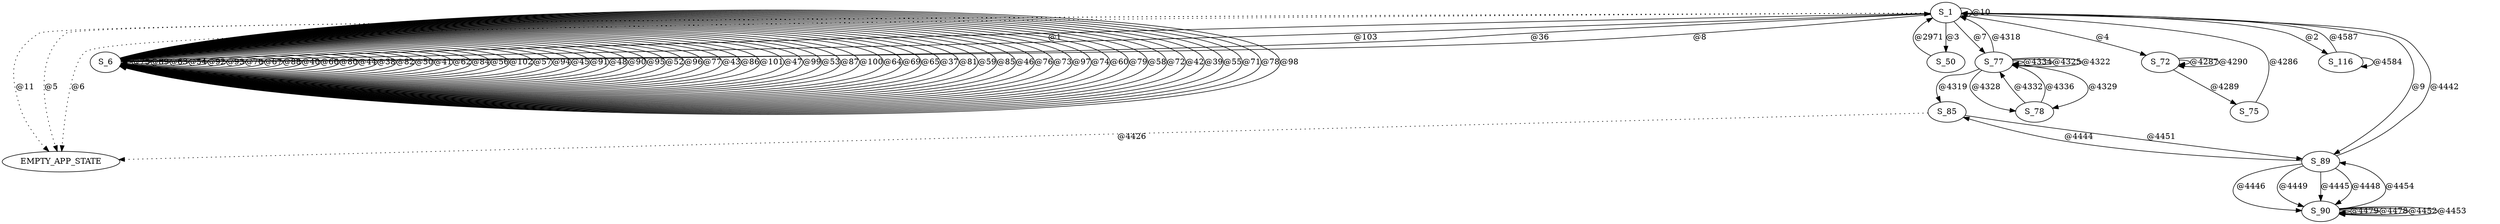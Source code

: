 digraph graphtest {
  S_1 -> EMPTY_APP_STATE  [ style=dotted,label="@11"] ;
  S_1 -> S_1  [ label="@10"] ;
  S_1 -> S_6  [ label="@8"] ;
  S_1 -> S_50  [ label="@3"] ;
  S_1 -> S_6  [ label="@1"] ;
  S_1 -> S_72  [ label="@4"] ;
  S_1 -> S_77  [ label="@7"] ;
  S_1 -> S_89  [ label="@9"] ;
  S_1 -> EMPTY_APP_STATE  [ style=dotted,label="@5"] ;
  S_1 -> EMPTY_APP_STATE  [ style=dotted,label="@6"] ;
  S_1 -> S_116  [ label="@2"] ;
  S_6 -> S_6  [ label="@75"] ;
  S_6 -> S_6  [ label="@89"] ;
  S_6 -> S_6  [ label="@63"] ;
  S_6 -> S_6  [ label="@54"] ;
  S_6 -> S_6  [ label="@92"] ;
  S_6 -> S_6  [ label="@93"] ;
  S_6 -> S_6  [ label="@70"] ;
  S_6 -> S_6  [ label="@67"] ;
  S_6 -> S_6  [ label="@88"] ;
  S_6 -> S_6  [ label="@40"] ;
  S_6 -> S_6  [ label="@66"] ;
  S_6 -> S_6  [ label="@80"] ;
  S_6 -> S_6  [ label="@44"] ;
  S_6 -> S_6  [ label="@38"] ;
  S_6 -> S_6  [ label="@82"] ;
  S_6 -> S_6  [ label="@50"] ;
  S_6 -> S_6  [ label="@41"] ;
  S_6 -> S_6  [ label="@62"] ;
  S_6 -> S_6  [ label="@84"] ;
  S_6 -> S_6  [ label="@56"] ;
  S_6 -> S_6  [ label="@102"] ;
  S_6 -> S_6  [ label="@57"] ;
  S_6 -> S_6  [ label="@94"] ;
  S_6 -> S_6  [ label="@45"] ;
  S_6 -> S_6  [ label="@91"] ;
  S_6 -> S_6  [ label="@48"] ;
  S_6 -> S_6  [ label="@90"] ;
  S_6 -> S_6  [ label="@95"] ;
  S_6 -> S_6  [ label="@52"] ;
  S_6 -> S_6  [ label="@96"] ;
  S_6 -> S_6  [ label="@77"] ;
  S_6 -> S_6  [ label="@43"] ;
  S_6 -> S_6  [ label="@86"] ;
  S_6 -> S_6  [ label="@101"] ;
  S_6 -> S_6  [ label="@47"] ;
  S_6 -> S_6  [ label="@99"] ;
  S_6 -> S_6  [ label="@53"] ;
  S_6 -> S_6  [ label="@87"] ;
  S_6 -> S_6  [ label="@100"] ;
  S_6 -> S_6  [ label="@64"] ;
  S_6 -> S_6  [ label="@69"] ;
  S_6 -> S_6  [ label="@65"] ;
  S_6 -> S_1  [ label="@103"] ;
  S_6 -> S_6  [ label="@37"] ;
  S_6 -> S_6  [ label="@81"] ;
  S_6 -> S_6  [ label="@59"] ;
  S_6 -> S_6  [ label="@85"] ;
  S_6 -> S_6  [ label="@46"] ;
  S_6 -> S_6  [ label="@76"] ;
  S_6 -> S_6  [ label="@73"] ;
  S_6 -> S_6  [ label="@97"] ;
  S_6 -> S_6  [ label="@74"] ;
  S_6 -> S_6  [ label="@60"] ;
  S_6 -> S_6  [ label="@79"] ;
  S_6 -> S_6  [ label="@58"] ;
  S_6 -> S_6  [ label="@72"] ;
  S_6 -> S_6  [ label="@42"] ;
  S_6 -> S_6  [ label="@39"] ;
  S_6 -> S_6  [ label="@55"] ;
  S_6 -> S_6  [ label="@71"] ;
  S_6 -> S_6  [ label="@78"] ;
  S_6 -> S_1  [ label="@36"] ;
  S_6 -> S_6  [ label="@98"] ;
  S_50 -> S_1  [ label="@2971"] ;
  S_72 -> S_72  [ label="@4287"] ;
  S_72 -> S_72  [ label="@4290"] ;
  S_72 -> S_75  [ label="@4289"] ;
  S_75 -> S_1  [ label="@4286"] ;
  S_77 -> S_78  [ label="@4329"] ;
  S_77 -> S_77  [ label="@4334"] ;
  S_77 -> S_77  [ label="@4325"] ;
  S_77 -> S_77  [ label="@4322"] ;
  S_77 -> S_78  [ label="@4328"] ;
  S_77 -> S_85  [ label="@4319"] ;
  S_77 -> S_1  [ label="@4318"] ;
  S_78 -> S_77  [ label="@4332"] ;
  S_78 -> S_77  [ label="@4336"] ;
  S_85 -> EMPTY_APP_STATE  [ style=dotted,label="@4426"] ;
  S_85 -> S_89  [ label="@4451"] ;
  S_89 -> S_90  [ label="@4446"] ;
  S_89 -> S_85  [ label="@4444"] ;
  S_89 -> S_90  [ label="@4449"] ;
  S_89 -> S_90  [ label="@4445"] ;
  S_89 -> S_90  [ label="@4448"] ;
  S_89 -> S_1  [ label="@4442"] ;
  S_90 -> S_89  [ label="@4454"] ;
  S_90 -> S_90  [ label="@4479"] ;
  S_90 -> S_90  [ label="@4478"] ;
  S_90 -> S_90  [ label="@4452"] ;
  S_90 -> S_90  [ label="@4453"] ;
  S_116 -> S_116  [ label="@4584"] ;
  S_116 -> S_1  [ label="@4587"] ;
}